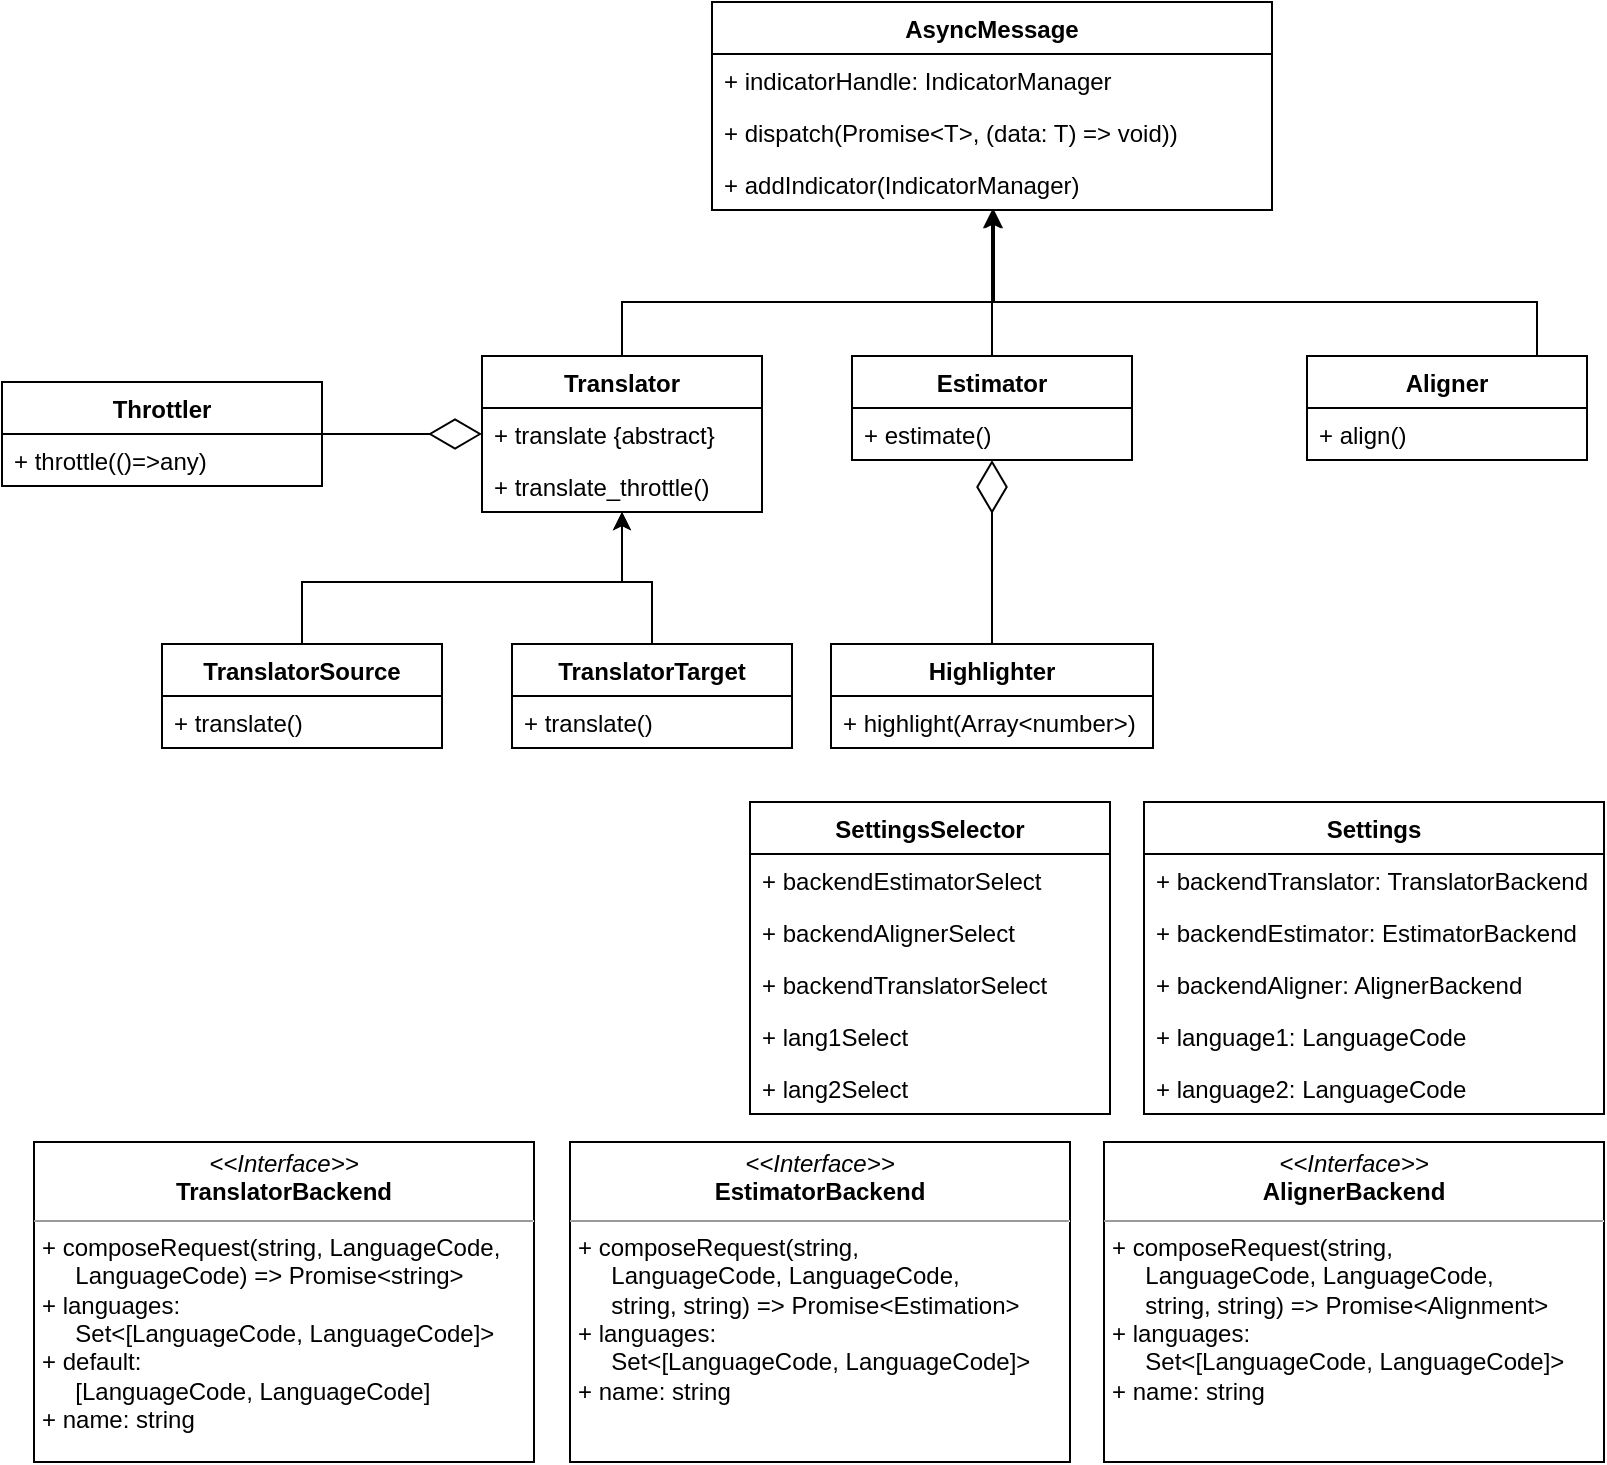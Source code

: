 <mxfile version="11.0.6" type="device"><diagram id="DAO87grrNmh_rwiJ8a4d" name="Page-1"><mxGraphModel dx="1422" dy="956" grid="1" gridSize="10" guides="1" tooltips="1" connect="1" arrows="1" fold="1" page="1" pageScale="1" pageWidth="827" pageHeight="1169" math="0" shadow="0"><root><mxCell id="0"/><mxCell id="1" parent="0"/><mxCell id="qLISobm3kShzaMCDyjrg-1" value="AsyncMessage" style="swimlane;fontStyle=1;childLayout=stackLayout;horizontal=1;startSize=26;fillColor=none;horizontalStack=0;resizeParent=1;resizeParentMax=0;resizeLast=0;collapsible=1;marginBottom=0;" parent="1" vertex="1"><mxGeometry x="639" width="280" height="104" as="geometry"/></mxCell><mxCell id="qLISobm3kShzaMCDyjrg-2" value="+ indicatorHandle: IndicatorManager" style="text;strokeColor=none;fillColor=none;align=left;verticalAlign=top;spacingLeft=4;spacingRight=4;overflow=hidden;rotatable=0;points=[[0,0.5],[1,0.5]];portConstraint=eastwest;" parent="qLISobm3kShzaMCDyjrg-1" vertex="1"><mxGeometry y="26" width="280" height="26" as="geometry"/></mxCell><mxCell id="qLISobm3kShzaMCDyjrg-3" value="+ dispatch(Promise&lt;T&gt;, (data: T) =&gt; void))" style="text;strokeColor=none;fillColor=none;align=left;verticalAlign=top;spacingLeft=4;spacingRight=4;overflow=hidden;rotatable=0;points=[[0,0.5],[1,0.5]];portConstraint=eastwest;" parent="qLISobm3kShzaMCDyjrg-1" vertex="1"><mxGeometry y="52" width="280" height="26" as="geometry"/></mxCell><mxCell id="qLISobm3kShzaMCDyjrg-4" value="+ addIndicator(IndicatorManager)" style="text;strokeColor=none;fillColor=none;align=left;verticalAlign=top;spacingLeft=4;spacingRight=4;overflow=hidden;rotatable=0;points=[[0,0.5],[1,0.5]];portConstraint=eastwest;" parent="qLISobm3kShzaMCDyjrg-1" vertex="1"><mxGeometry y="78" width="280" height="26" as="geometry"/></mxCell><mxCell id="qLISobm3kShzaMCDyjrg-5" style="edgeStyle=orthogonalEdgeStyle;rounded=0;orthogonalLoop=1;jettySize=auto;html=1;" parent="1" source="qLISobm3kShzaMCDyjrg-6" target="qLISobm3kShzaMCDyjrg-1" edge="1"><mxGeometry relative="1" as="geometry"><Array as="points"><mxPoint x="1051.5" y="150"/><mxPoint x="779.5" y="150"/></Array></mxGeometry></mxCell><mxCell id="qLISobm3kShzaMCDyjrg-6" value="Aligner" style="swimlane;fontStyle=1;childLayout=stackLayout;horizontal=1;startSize=26;fillColor=none;horizontalStack=0;resizeParent=1;resizeParentMax=0;resizeLast=0;collapsible=1;marginBottom=0;" parent="1" vertex="1"><mxGeometry x="936.5" y="177" width="140" height="52" as="geometry"/></mxCell><mxCell id="qLISobm3kShzaMCDyjrg-7" value="+ align()" style="text;strokeColor=none;fillColor=none;align=left;verticalAlign=top;spacingLeft=4;spacingRight=4;overflow=hidden;rotatable=0;points=[[0,0.5],[1,0.5]];portConstraint=eastwest;" parent="qLISobm3kShzaMCDyjrg-6" vertex="1"><mxGeometry y="26" width="140" height="26" as="geometry"/></mxCell><mxCell id="qLISobm3kShzaMCDyjrg-8" style="edgeStyle=orthogonalEdgeStyle;rounded=0;orthogonalLoop=1;jettySize=auto;html=1;" parent="1" source="qLISobm3kShzaMCDyjrg-9" target="qLISobm3kShzaMCDyjrg-1" edge="1"><mxGeometry relative="1" as="geometry"><Array as="points"><mxPoint x="779" y="130"/><mxPoint x="779" y="130"/></Array></mxGeometry></mxCell><mxCell id="qLISobm3kShzaMCDyjrg-9" value="Estimator" style="swimlane;fontStyle=1;childLayout=stackLayout;horizontal=1;startSize=26;fillColor=none;horizontalStack=0;resizeParent=1;resizeParentMax=0;resizeLast=0;collapsible=1;marginBottom=0;" parent="1" vertex="1"><mxGeometry x="709" y="177" width="140" height="52" as="geometry"/></mxCell><mxCell id="qLISobm3kShzaMCDyjrg-10" value="+ estimate()" style="text;strokeColor=none;fillColor=none;align=left;verticalAlign=top;spacingLeft=4;spacingRight=4;overflow=hidden;rotatable=0;points=[[0,0.5],[1,0.5]];portConstraint=eastwest;" parent="qLISobm3kShzaMCDyjrg-9" vertex="1"><mxGeometry y="26" width="140" height="26" as="geometry"/></mxCell><mxCell id="qLISobm3kShzaMCDyjrg-11" style="edgeStyle=orthogonalEdgeStyle;rounded=0;orthogonalLoop=1;jettySize=auto;html=1;" parent="1" source="qLISobm3kShzaMCDyjrg-12" target="qLISobm3kShzaMCDyjrg-1" edge="1"><mxGeometry relative="1" as="geometry"><Array as="points"><mxPoint x="594" y="150"/><mxPoint x="780" y="150"/></Array></mxGeometry></mxCell><mxCell id="qLISobm3kShzaMCDyjrg-12" value="Translator" style="swimlane;fontStyle=1;childLayout=stackLayout;horizontal=1;startSize=26;fillColor=none;horizontalStack=0;resizeParent=1;resizeParentMax=0;resizeLast=0;collapsible=1;marginBottom=0;" parent="1" vertex="1"><mxGeometry x="524" y="177" width="140" height="78" as="geometry"/></mxCell><mxCell id="qLISobm3kShzaMCDyjrg-13" value="+ translate {abstract}" style="text;strokeColor=none;fillColor=none;align=left;verticalAlign=top;spacingLeft=4;spacingRight=4;overflow=hidden;rotatable=0;points=[[0,0.5],[1,0.5]];portConstraint=eastwest;" parent="qLISobm3kShzaMCDyjrg-12" vertex="1"><mxGeometry y="26" width="140" height="26" as="geometry"/></mxCell><mxCell id="qLISobm3kShzaMCDyjrg-14" value="+ translate_throttle()" style="text;strokeColor=none;fillColor=none;align=left;verticalAlign=top;spacingLeft=4;spacingRight=4;overflow=hidden;rotatable=0;points=[[0,0.5],[1,0.5]];portConstraint=eastwest;" parent="qLISobm3kShzaMCDyjrg-12" vertex="1"><mxGeometry y="52" width="140" height="26" as="geometry"/></mxCell><mxCell id="qLISobm3kShzaMCDyjrg-15" value="SettingsSelector" style="swimlane;fontStyle=1;childLayout=stackLayout;horizontal=1;startSize=26;fillColor=none;horizontalStack=0;resizeParent=1;resizeParentMax=0;resizeLast=0;collapsible=1;marginBottom=0;" parent="1" vertex="1"><mxGeometry x="658" y="400" width="180" height="156" as="geometry"/></mxCell><mxCell id="qLISobm3kShzaMCDyjrg-16" value="+ backendEstimatorSelect" style="text;strokeColor=none;fillColor=none;align=left;verticalAlign=top;spacingLeft=4;spacingRight=4;overflow=hidden;rotatable=0;points=[[0,0.5],[1,0.5]];portConstraint=eastwest;" parent="qLISobm3kShzaMCDyjrg-15" vertex="1"><mxGeometry y="26" width="180" height="26" as="geometry"/></mxCell><mxCell id="qLISobm3kShzaMCDyjrg-17" value="+ backendAlignerSelect" style="text;strokeColor=none;fillColor=none;align=left;verticalAlign=top;spacingLeft=4;spacingRight=4;overflow=hidden;rotatable=0;points=[[0,0.5],[1,0.5]];portConstraint=eastwest;" parent="qLISobm3kShzaMCDyjrg-15" vertex="1"><mxGeometry y="52" width="180" height="26" as="geometry"/></mxCell><mxCell id="qLISobm3kShzaMCDyjrg-18" value="+ backendTranslatorSelect" style="text;strokeColor=none;fillColor=none;align=left;verticalAlign=top;spacingLeft=4;spacingRight=4;overflow=hidden;rotatable=0;points=[[0,0.5],[1,0.5]];portConstraint=eastwest;" parent="qLISobm3kShzaMCDyjrg-15" vertex="1"><mxGeometry y="78" width="180" height="26" as="geometry"/></mxCell><mxCell id="qLISobm3kShzaMCDyjrg-19" value="+ lang1Select" style="text;strokeColor=none;fillColor=none;align=left;verticalAlign=top;spacingLeft=4;spacingRight=4;overflow=hidden;rotatable=0;points=[[0,0.5],[1,0.5]];portConstraint=eastwest;" parent="qLISobm3kShzaMCDyjrg-15" vertex="1"><mxGeometry y="104" width="180" height="26" as="geometry"/></mxCell><mxCell id="qLISobm3kShzaMCDyjrg-20" value="+ lang2Select" style="text;strokeColor=none;fillColor=none;align=left;verticalAlign=top;spacingLeft=4;spacingRight=4;overflow=hidden;rotatable=0;points=[[0,0.5],[1,0.5]];portConstraint=eastwest;" parent="qLISobm3kShzaMCDyjrg-15" vertex="1"><mxGeometry y="130" width="180" height="26" as="geometry"/></mxCell><mxCell id="qLISobm3kShzaMCDyjrg-21" value="Throttler" style="swimlane;fontStyle=1;childLayout=stackLayout;horizontal=1;startSize=26;fillColor=none;horizontalStack=0;resizeParent=1;resizeParentMax=0;resizeLast=0;collapsible=1;marginBottom=0;" parent="1" vertex="1"><mxGeometry x="284" y="190" width="160" height="52" as="geometry"/></mxCell><mxCell id="qLISobm3kShzaMCDyjrg-22" value="+ throttle(()=&gt;any)" style="text;strokeColor=none;fillColor=none;align=left;verticalAlign=top;spacingLeft=4;spacingRight=4;overflow=hidden;rotatable=0;points=[[0,0.5],[1,0.5]];portConstraint=eastwest;" parent="qLISobm3kShzaMCDyjrg-21" vertex="1"><mxGeometry y="26" width="160" height="26" as="geometry"/></mxCell><mxCell id="qLISobm3kShzaMCDyjrg-23" style="edgeStyle=orthogonalEdgeStyle;rounded=0;orthogonalLoop=1;jettySize=auto;html=1;" parent="1" source="qLISobm3kShzaMCDyjrg-24" target="qLISobm3kShzaMCDyjrg-12" edge="1"><mxGeometry relative="1" as="geometry"><Array as="points"><mxPoint x="434" y="290"/><mxPoint x="594" y="290"/></Array></mxGeometry></mxCell><mxCell id="qLISobm3kShzaMCDyjrg-24" value="TranslatorSource" style="swimlane;fontStyle=1;childLayout=stackLayout;horizontal=1;startSize=26;fillColor=none;horizontalStack=0;resizeParent=1;resizeParentMax=0;resizeLast=0;collapsible=1;marginBottom=0;" parent="1" vertex="1"><mxGeometry x="364" y="321" width="140" height="52" as="geometry"/></mxCell><mxCell id="qLISobm3kShzaMCDyjrg-25" value="+ translate()" style="text;strokeColor=none;fillColor=none;align=left;verticalAlign=top;spacingLeft=4;spacingRight=4;overflow=hidden;rotatable=0;points=[[0,0.5],[1,0.5]];portConstraint=eastwest;" parent="qLISobm3kShzaMCDyjrg-24" vertex="1"><mxGeometry y="26" width="140" height="26" as="geometry"/></mxCell><mxCell id="qLISobm3kShzaMCDyjrg-26" style="edgeStyle=orthogonalEdgeStyle;rounded=0;orthogonalLoop=1;jettySize=auto;html=1;" parent="1" source="qLISobm3kShzaMCDyjrg-27" target="qLISobm3kShzaMCDyjrg-12" edge="1"><mxGeometry relative="1" as="geometry"><Array as="points"><mxPoint x="609" y="290"/><mxPoint x="594" y="290"/></Array></mxGeometry></mxCell><mxCell id="qLISobm3kShzaMCDyjrg-27" value="TranslatorTarget" style="swimlane;fontStyle=1;childLayout=stackLayout;horizontal=1;startSize=26;fillColor=none;horizontalStack=0;resizeParent=1;resizeParentMax=0;resizeLast=0;collapsible=1;marginBottom=0;" parent="1" vertex="1"><mxGeometry x="539" y="321" width="140" height="52" as="geometry"/></mxCell><mxCell id="qLISobm3kShzaMCDyjrg-28" value="+ translate()" style="text;strokeColor=none;fillColor=none;align=left;verticalAlign=top;spacingLeft=4;spacingRight=4;overflow=hidden;rotatable=0;points=[[0,0.5],[1,0.5]];portConstraint=eastwest;" parent="qLISobm3kShzaMCDyjrg-27" vertex="1"><mxGeometry y="26" width="140" height="26" as="geometry"/></mxCell><mxCell id="qLISobm3kShzaMCDyjrg-29" value="&lt;p style=&quot;margin: 0px ; margin-top: 4px ; text-align: center&quot;&gt;&lt;i&gt;&amp;lt;&amp;lt;Interface&amp;gt;&amp;gt;&lt;/i&gt;&lt;br&gt;&lt;b&gt;TranslatorBackend&lt;/b&gt;&lt;/p&gt;&lt;hr size=&quot;1&quot;&gt;&lt;p style=&quot;margin: 0px ; margin-left: 4px&quot;&gt;+ composeRequest(string, LanguageCode,&lt;br&gt;&amp;nbsp; &amp;nbsp; &amp;nbsp;LanguageCode) =&amp;gt; Promise&amp;lt;string&amp;gt;&lt;/p&gt;&lt;p style=&quot;margin: 0px ; margin-left: 4px&quot;&gt;+ languages:&lt;br&gt;&amp;nbsp; &amp;nbsp; &amp;nbsp;Set&amp;lt;[LanguageCode, LanguageCode]&amp;gt;&lt;br&gt;+ default:&lt;br&gt;&amp;nbsp; &amp;nbsp; &amp;nbsp;[LanguageCode, LanguageCode]&lt;br&gt;+ name: string&lt;/p&gt;" style="verticalAlign=top;align=left;overflow=fill;fontSize=12;fontFamily=Helvetica;html=1;" parent="1" vertex="1"><mxGeometry x="300" y="570" width="250" height="160" as="geometry"/></mxCell><mxCell id="qLISobm3kShzaMCDyjrg-30" value="&lt;p style=&quot;margin: 0px ; margin-top: 4px ; text-align: center&quot;&gt;&lt;i&gt;&amp;lt;&amp;lt;Interface&amp;gt;&amp;gt;&lt;/i&gt;&lt;br&gt;&lt;b&gt;EstimatorBackend&lt;/b&gt;&lt;/p&gt;&lt;hr size=&quot;1&quot;&gt;&lt;p style=&quot;margin: 0px ; margin-left: 4px&quot;&gt;+ composeRequest(string,&lt;br&gt;&amp;nbsp; &amp;nbsp; &amp;nbsp;LanguageCode, LanguageCode,&lt;br&gt;&amp;nbsp; &amp;nbsp; &amp;nbsp;string, string) =&amp;gt; Promise&amp;lt;Estimation&amp;gt;&lt;br&gt;&lt;/p&gt;&lt;p style=&quot;margin: 0px ; margin-left: 4px&quot;&gt;+ languages:&lt;br&gt;&amp;nbsp; &amp;nbsp; &amp;nbsp;Set&amp;lt;[LanguageCode, LanguageCode]&amp;gt;&lt;br&gt;+ name: string&lt;/p&gt;" style="verticalAlign=top;align=left;overflow=fill;fontSize=12;fontFamily=Helvetica;html=1;" parent="1" vertex="1"><mxGeometry x="568" y="570" width="250" height="160" as="geometry"/></mxCell><mxCell id="qLISobm3kShzaMCDyjrg-31" value="&lt;p style=&quot;margin: 0px ; margin-top: 4px ; text-align: center&quot;&gt;&lt;i&gt;&amp;lt;&amp;lt;Interface&amp;gt;&amp;gt;&lt;/i&gt;&lt;br&gt;&lt;b&gt;AlignerBackend&lt;/b&gt;&lt;/p&gt;&lt;hr size=&quot;1&quot;&gt;&lt;p style=&quot;margin: 0px ; margin-left: 4px&quot;&gt;+ composeRequest(string,&lt;br&gt;&amp;nbsp; &amp;nbsp; &amp;nbsp;LanguageCode, LanguageCode,&lt;br&gt;&amp;nbsp; &amp;nbsp; &amp;nbsp;string, string) =&amp;gt; Promise&amp;lt;Alignment&amp;gt;&lt;/p&gt;&lt;p style=&quot;margin: 0px ; margin-left: 4px&quot;&gt;+ languages:&lt;br&gt;&amp;nbsp; &amp;nbsp; &amp;nbsp;Set&amp;lt;[LanguageCode, LanguageCode]&amp;gt;&lt;br&gt;+ name: string&lt;/p&gt;" style="verticalAlign=top;align=left;overflow=fill;fontSize=12;fontFamily=Helvetica;html=1;" parent="1" vertex="1"><mxGeometry x="835" y="570" width="250" height="160" as="geometry"/></mxCell><mxCell id="qLISobm3kShzaMCDyjrg-32" value="Settings" style="swimlane;fontStyle=1;childLayout=stackLayout;horizontal=1;startSize=26;fillColor=none;horizontalStack=0;resizeParent=1;resizeParentMax=0;resizeLast=0;collapsible=1;marginBottom=0;" parent="1" vertex="1"><mxGeometry x="855" y="400" width="230" height="156" as="geometry"/></mxCell><mxCell id="qLISobm3kShzaMCDyjrg-33" value="+ backendTranslator: TranslatorBackend" style="text;strokeColor=none;fillColor=none;align=left;verticalAlign=top;spacingLeft=4;spacingRight=4;overflow=hidden;rotatable=0;points=[[0,0.5],[1,0.5]];portConstraint=eastwest;" parent="qLISobm3kShzaMCDyjrg-32" vertex="1"><mxGeometry y="26" width="230" height="26" as="geometry"/></mxCell><mxCell id="qLISobm3kShzaMCDyjrg-34" value="+ backendEstimator: EstimatorBackend" style="text;strokeColor=none;fillColor=none;align=left;verticalAlign=top;spacingLeft=4;spacingRight=4;overflow=hidden;rotatable=0;points=[[0,0.5],[1,0.5]];portConstraint=eastwest;" parent="qLISobm3kShzaMCDyjrg-32" vertex="1"><mxGeometry y="52" width="230" height="26" as="geometry"/></mxCell><mxCell id="qLISobm3kShzaMCDyjrg-35" value="+ backendAligner: AlignerBackend" style="text;strokeColor=none;fillColor=none;align=left;verticalAlign=top;spacingLeft=4;spacingRight=4;overflow=hidden;rotatable=0;points=[[0,0.5],[1,0.5]];portConstraint=eastwest;" parent="qLISobm3kShzaMCDyjrg-32" vertex="1"><mxGeometry y="78" width="230" height="26" as="geometry"/></mxCell><mxCell id="qLISobm3kShzaMCDyjrg-36" value="+ language1: LanguageCode" style="text;strokeColor=none;fillColor=none;align=left;verticalAlign=top;spacingLeft=4;spacingRight=4;overflow=hidden;rotatable=0;points=[[0,0.5],[1,0.5]];portConstraint=eastwest;" parent="qLISobm3kShzaMCDyjrg-32" vertex="1"><mxGeometry y="104" width="230" height="26" as="geometry"/></mxCell><mxCell id="qLISobm3kShzaMCDyjrg-37" value="+ language2: LanguageCode" style="text;strokeColor=none;fillColor=none;align=left;verticalAlign=top;spacingLeft=4;spacingRight=4;overflow=hidden;rotatable=0;points=[[0,0.5],[1,0.5]];portConstraint=eastwest;" parent="qLISobm3kShzaMCDyjrg-32" vertex="1"><mxGeometry y="130" width="230" height="26" as="geometry"/></mxCell><mxCell id="qLISobm3kShzaMCDyjrg-38" value="" style="endArrow=diamondThin;endFill=0;endSize=24;html=1;" parent="1" source="qLISobm3kShzaMCDyjrg-21" target="qLISobm3kShzaMCDyjrg-12" edge="1"><mxGeometry width="160" relative="1" as="geometry"><mxPoint x="344" y="242" as="sourcePoint"/><mxPoint x="504" y="242" as="targetPoint"/></mxGeometry></mxCell><mxCell id="5TXl0IxUR2SXOdDmKAxH-1" value="Highlighter" style="swimlane;fontStyle=1;childLayout=stackLayout;horizontal=1;startSize=26;fillColor=none;horizontalStack=0;resizeParent=1;resizeParentMax=0;resizeLast=0;collapsible=1;marginBottom=0;" vertex="1" parent="1"><mxGeometry x="698.5" y="321" width="161" height="52" as="geometry"/></mxCell><mxCell id="5TXl0IxUR2SXOdDmKAxH-2" value="+ highlight(Array&lt;number&gt;)" style="text;strokeColor=none;fillColor=none;align=left;verticalAlign=top;spacingLeft=4;spacingRight=4;overflow=hidden;rotatable=0;points=[[0,0.5],[1,0.5]];portConstraint=eastwest;" vertex="1" parent="5TXl0IxUR2SXOdDmKAxH-1"><mxGeometry y="26" width="161" height="26" as="geometry"/></mxCell><mxCell id="5TXl0IxUR2SXOdDmKAxH-3" value="" style="endArrow=diamondThin;endFill=0;endSize=24;html=1;" edge="1" parent="1" source="5TXl0IxUR2SXOdDmKAxH-1" target="qLISobm3kShzaMCDyjrg-9"><mxGeometry width="160" relative="1" as="geometry"><mxPoint x="444" y="290" as="sourcePoint"/><mxPoint x="524" y="290" as="targetPoint"/></mxGeometry></mxCell></root></mxGraphModel></diagram></mxfile>